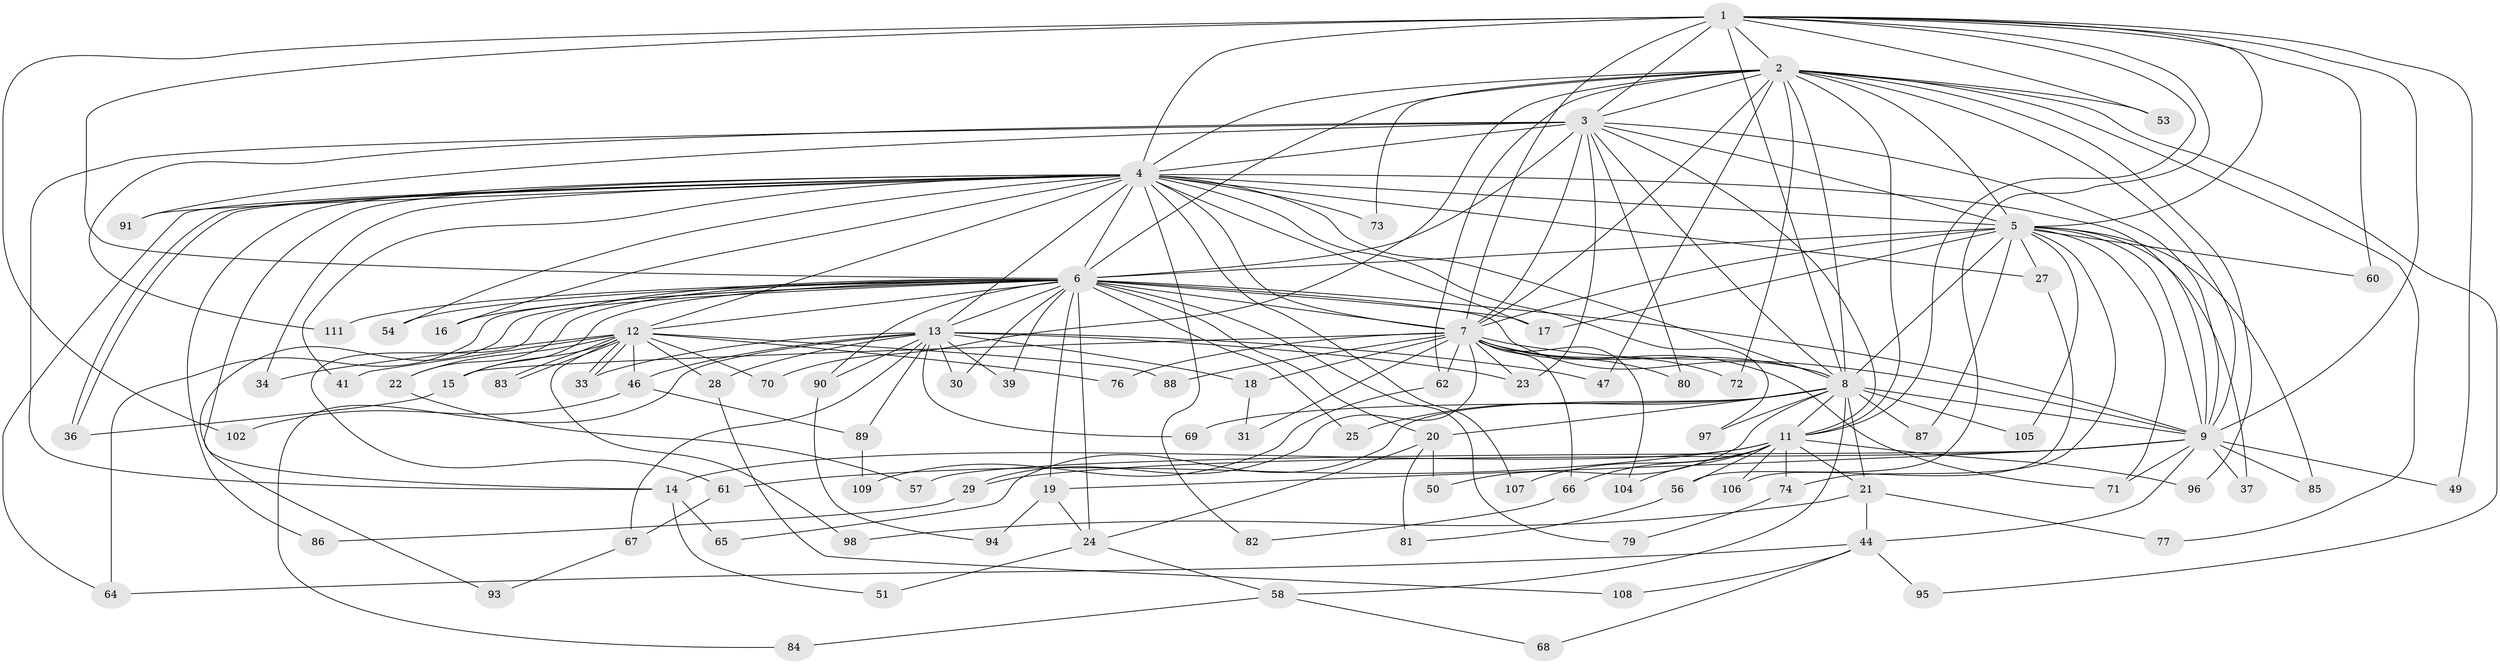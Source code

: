 // Generated by graph-tools (version 1.1) at 2025/51/02/27/25 19:51:47]
// undirected, 89 vertices, 207 edges
graph export_dot {
graph [start="1"]
  node [color=gray90,style=filled];
  1 [super="+38"];
  2 [super="+48"];
  3 [super="+99"];
  4 [super="+32"];
  5 [super="+55"];
  6 [super="+10"];
  7 [super="+52"];
  8 [super="+100"];
  9 [super="+35"];
  11 [super="+101"];
  12 [super="+40"];
  13 [super="+42"];
  14 [super="+43"];
  15 [super="+110"];
  16;
  17 [super="+45"];
  18;
  19 [super="+63"];
  20;
  21;
  22;
  23;
  24 [super="+26"];
  25;
  27;
  28;
  29;
  30 [super="+75"];
  31;
  33 [super="+59"];
  34;
  36;
  37;
  39;
  41;
  44;
  46;
  47;
  49;
  50;
  51;
  53;
  54;
  56;
  57;
  58;
  60;
  61;
  62;
  64 [super="+103"];
  65;
  66;
  67;
  68;
  69;
  70;
  71 [super="+78"];
  72;
  73;
  74;
  76;
  77;
  79;
  80;
  81;
  82;
  83;
  84;
  85;
  86;
  87 [super="+92"];
  88;
  89;
  90;
  91;
  93;
  94;
  95;
  96;
  97;
  98;
  102;
  104;
  105;
  106;
  107;
  108;
  109;
  111;
  1 -- 2;
  1 -- 3;
  1 -- 4;
  1 -- 5;
  1 -- 6 [weight=3];
  1 -- 7;
  1 -- 8 [weight=2];
  1 -- 9;
  1 -- 11;
  1 -- 49;
  1 -- 53;
  1 -- 56;
  1 -- 102;
  1 -- 60;
  2 -- 3;
  2 -- 4;
  2 -- 5;
  2 -- 6 [weight=2];
  2 -- 7;
  2 -- 8;
  2 -- 9;
  2 -- 47;
  2 -- 53;
  2 -- 62;
  2 -- 70;
  2 -- 72;
  2 -- 77;
  2 -- 95;
  2 -- 96;
  2 -- 73;
  2 -- 11;
  3 -- 4 [weight=2];
  3 -- 5;
  3 -- 6 [weight=2];
  3 -- 7;
  3 -- 8;
  3 -- 9;
  3 -- 23;
  3 -- 80;
  3 -- 91;
  3 -- 111;
  3 -- 11;
  3 -- 14;
  4 -- 5;
  4 -- 6 [weight=2];
  4 -- 7;
  4 -- 8;
  4 -- 9;
  4 -- 12;
  4 -- 14;
  4 -- 16;
  4 -- 17;
  4 -- 27;
  4 -- 34;
  4 -- 36;
  4 -- 36;
  4 -- 41;
  4 -- 54;
  4 -- 64;
  4 -- 73;
  4 -- 82;
  4 -- 86;
  4 -- 91;
  4 -- 97;
  4 -- 107;
  4 -- 13;
  5 -- 6 [weight=2];
  5 -- 7;
  5 -- 8 [weight=2];
  5 -- 9;
  5 -- 17;
  5 -- 27;
  5 -- 37;
  5 -- 60;
  5 -- 74;
  5 -- 87;
  5 -- 105;
  5 -- 85;
  5 -- 71;
  6 -- 7 [weight=2];
  6 -- 8 [weight=2];
  6 -- 9 [weight=2];
  6 -- 12;
  6 -- 13 [weight=2];
  6 -- 19;
  6 -- 20;
  6 -- 24 [weight=2];
  6 -- 30 [weight=2];
  6 -- 39;
  6 -- 79;
  6 -- 93;
  6 -- 111;
  6 -- 15;
  6 -- 16;
  6 -- 22;
  6 -- 25;
  6 -- 90;
  6 -- 54;
  6 -- 61;
  6 -- 64;
  6 -- 17;
  7 -- 8;
  7 -- 9 [weight=2];
  7 -- 18;
  7 -- 23;
  7 -- 29;
  7 -- 31;
  7 -- 62;
  7 -- 66;
  7 -- 72;
  7 -- 76;
  7 -- 80;
  7 -- 88;
  7 -- 104;
  7 -- 15;
  7 -- 71;
  8 -- 9;
  8 -- 11;
  8 -- 20;
  8 -- 21;
  8 -- 25;
  8 -- 50;
  8 -- 58;
  8 -- 65;
  8 -- 69;
  8 -- 87 [weight=2];
  8 -- 97;
  8 -- 105;
  9 -- 19;
  9 -- 29;
  9 -- 57;
  9 -- 71;
  9 -- 85;
  9 -- 49;
  9 -- 37;
  9 -- 44;
  11 -- 14;
  11 -- 21;
  11 -- 56;
  11 -- 61;
  11 -- 66;
  11 -- 74;
  11 -- 96;
  11 -- 104;
  11 -- 106;
  11 -- 107;
  12 -- 15;
  12 -- 22;
  12 -- 28;
  12 -- 33 [weight=2];
  12 -- 33;
  12 -- 34;
  12 -- 41;
  12 -- 46;
  12 -- 70;
  12 -- 76;
  12 -- 83;
  12 -- 83;
  12 -- 88;
  12 -- 98;
  13 -- 18;
  13 -- 28;
  13 -- 30;
  13 -- 39;
  13 -- 46;
  13 -- 47;
  13 -- 67;
  13 -- 84;
  13 -- 89;
  13 -- 90;
  13 -- 69;
  13 -- 23;
  13 -- 33;
  14 -- 51;
  14 -- 65;
  15 -- 36;
  18 -- 31;
  19 -- 24;
  19 -- 94;
  20 -- 50;
  20 -- 81;
  20 -- 24;
  21 -- 44;
  21 -- 77;
  21 -- 98;
  22 -- 57;
  24 -- 51;
  24 -- 58;
  27 -- 106;
  28 -- 108;
  29 -- 86;
  44 -- 64;
  44 -- 68;
  44 -- 95;
  44 -- 108;
  46 -- 89;
  46 -- 102;
  56 -- 81;
  58 -- 68;
  58 -- 84;
  61 -- 67;
  62 -- 109;
  66 -- 82;
  67 -- 93;
  74 -- 79;
  89 -- 109;
  90 -- 94;
}

